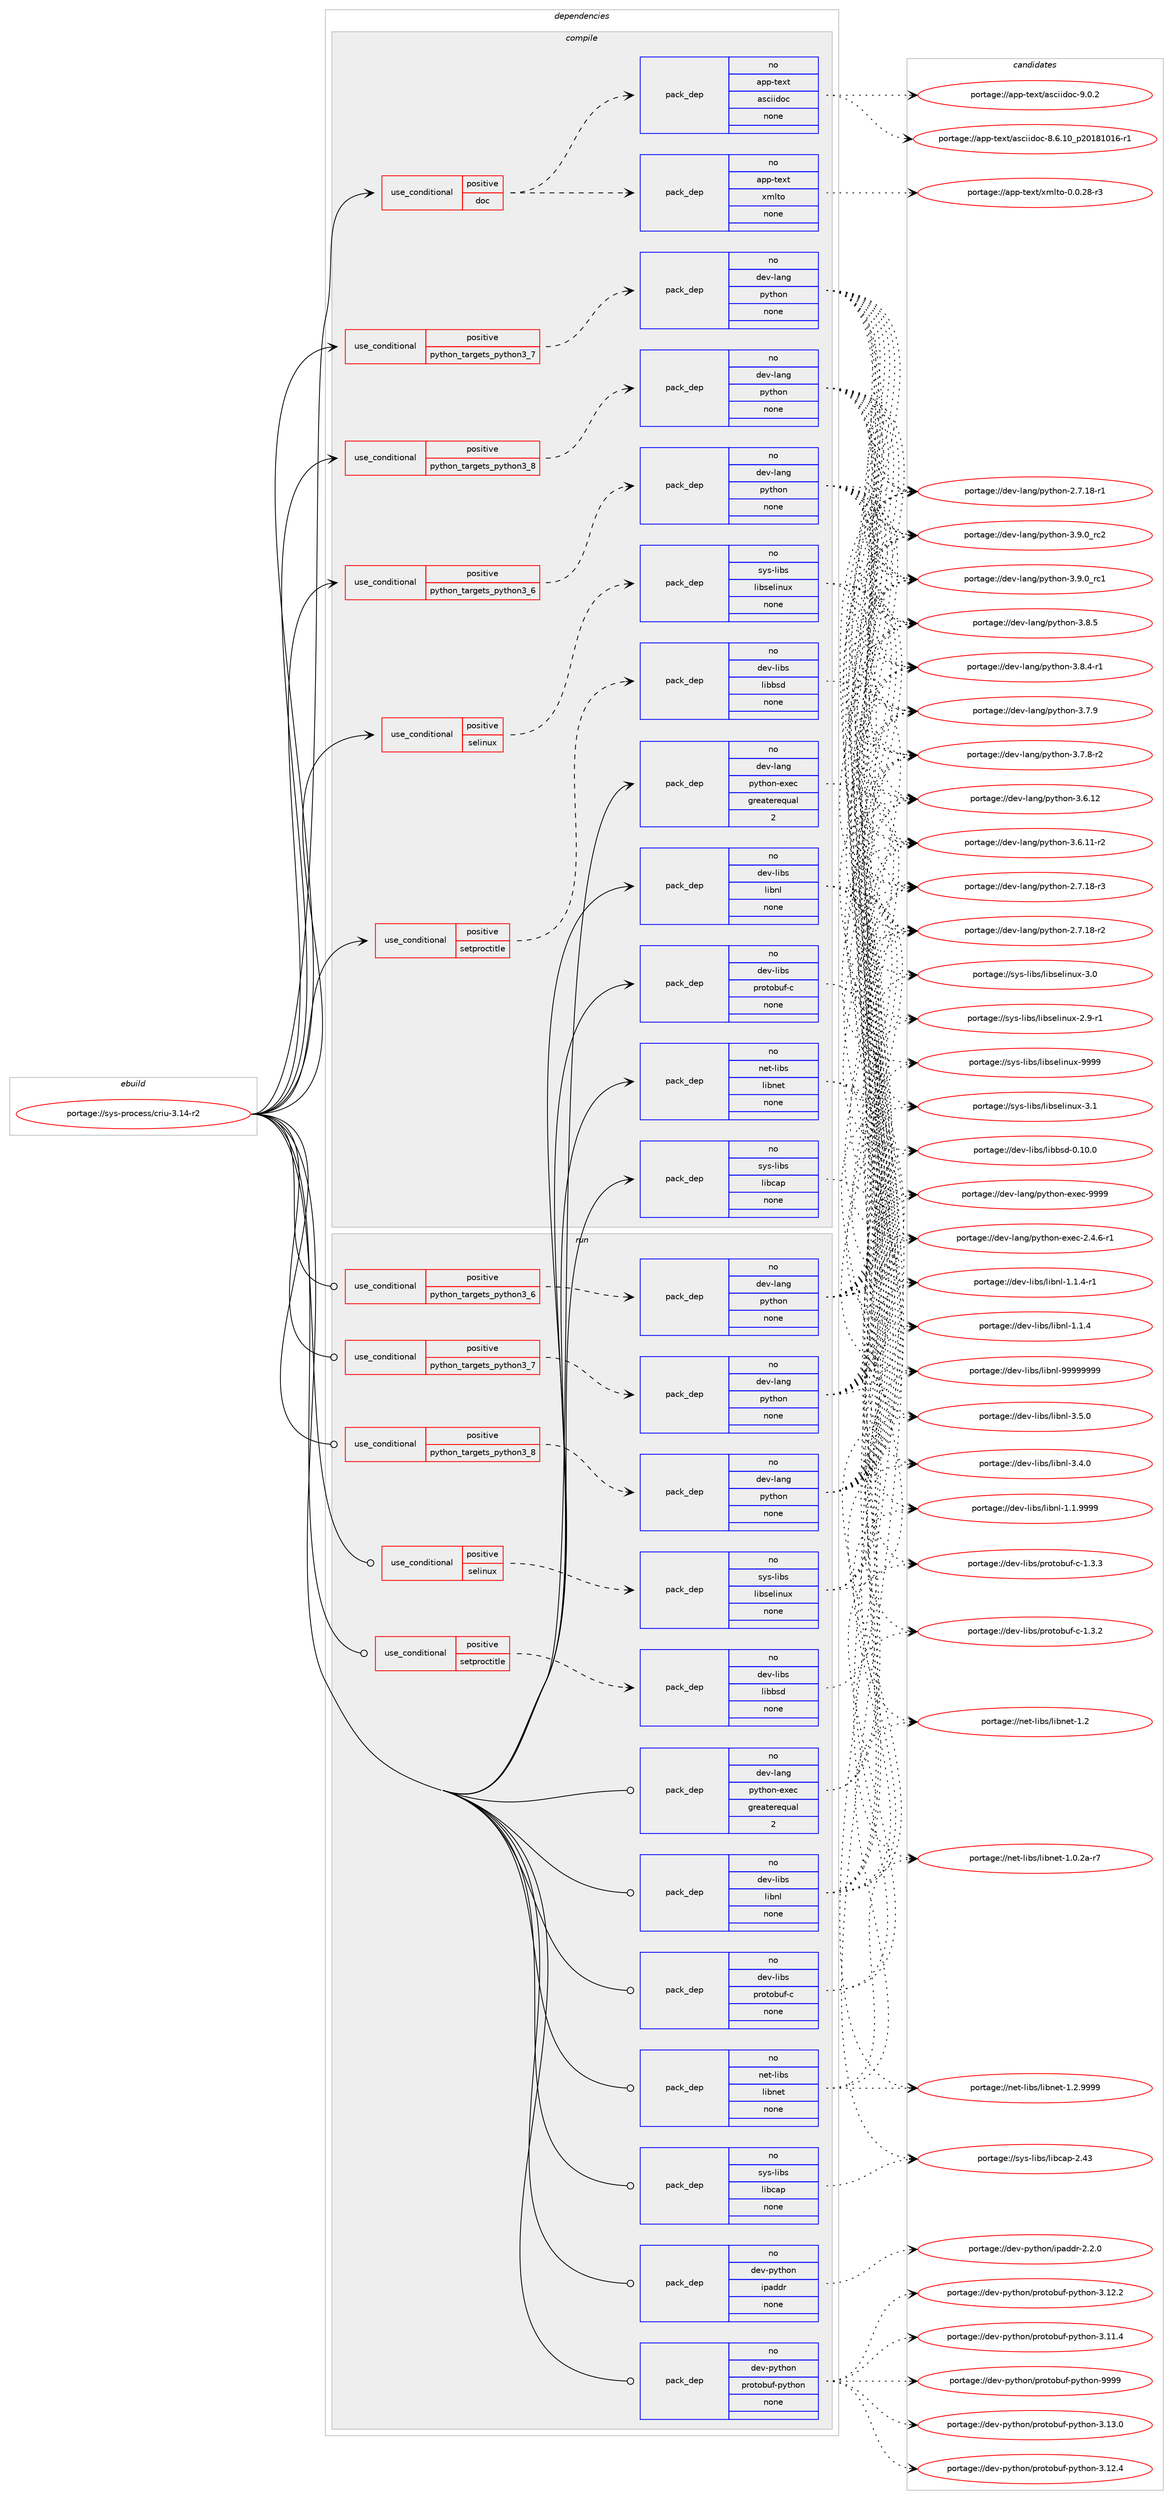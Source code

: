 digraph prolog {

# *************
# Graph options
# *************

newrank=true;
concentrate=true;
compound=true;
graph [rankdir=LR,fontname=Helvetica,fontsize=10,ranksep=1.5];#, ranksep=2.5, nodesep=0.2];
edge  [arrowhead=vee];
node  [fontname=Helvetica,fontsize=10];

# **********
# The ebuild
# **********

subgraph cluster_leftcol {
color=gray;
rank=same;
label=<<i>ebuild</i>>;
id [label="portage://sys-process/criu-3.14-r2", color=red, width=4, href="../sys-process/criu-3.14-r2.svg"];
}

# ****************
# The dependencies
# ****************

subgraph cluster_midcol {
color=gray;
label=<<i>dependencies</i>>;
subgraph cluster_compile {
fillcolor="#eeeeee";
style=filled;
label=<<i>compile</i>>;
subgraph cond193 {
dependency1870 [label=<<TABLE BORDER="0" CELLBORDER="1" CELLSPACING="0" CELLPADDING="4"><TR><TD ROWSPAN="3" CELLPADDING="10">use_conditional</TD></TR><TR><TD>positive</TD></TR><TR><TD>doc</TD></TR></TABLE>>, shape=none, color=red];
subgraph pack1635 {
dependency1871 [label=<<TABLE BORDER="0" CELLBORDER="1" CELLSPACING="0" CELLPADDING="4" WIDTH="220"><TR><TD ROWSPAN="6" CELLPADDING="30">pack_dep</TD></TR><TR><TD WIDTH="110">no</TD></TR><TR><TD>app-text</TD></TR><TR><TD>asciidoc</TD></TR><TR><TD>none</TD></TR><TR><TD></TD></TR></TABLE>>, shape=none, color=blue];
}
dependency1870:e -> dependency1871:w [weight=20,style="dashed",arrowhead="vee"];
subgraph pack1636 {
dependency1872 [label=<<TABLE BORDER="0" CELLBORDER="1" CELLSPACING="0" CELLPADDING="4" WIDTH="220"><TR><TD ROWSPAN="6" CELLPADDING="30">pack_dep</TD></TR><TR><TD WIDTH="110">no</TD></TR><TR><TD>app-text</TD></TR><TR><TD>xmlto</TD></TR><TR><TD>none</TD></TR><TR><TD></TD></TR></TABLE>>, shape=none, color=blue];
}
dependency1870:e -> dependency1872:w [weight=20,style="dashed",arrowhead="vee"];
}
id:e -> dependency1870:w [weight=20,style="solid",arrowhead="vee"];
subgraph cond194 {
dependency1873 [label=<<TABLE BORDER="0" CELLBORDER="1" CELLSPACING="0" CELLPADDING="4"><TR><TD ROWSPAN="3" CELLPADDING="10">use_conditional</TD></TR><TR><TD>positive</TD></TR><TR><TD>python_targets_python3_6</TD></TR></TABLE>>, shape=none, color=red];
subgraph pack1637 {
dependency1874 [label=<<TABLE BORDER="0" CELLBORDER="1" CELLSPACING="0" CELLPADDING="4" WIDTH="220"><TR><TD ROWSPAN="6" CELLPADDING="30">pack_dep</TD></TR><TR><TD WIDTH="110">no</TD></TR><TR><TD>dev-lang</TD></TR><TR><TD>python</TD></TR><TR><TD>none</TD></TR><TR><TD></TD></TR></TABLE>>, shape=none, color=blue];
}
dependency1873:e -> dependency1874:w [weight=20,style="dashed",arrowhead="vee"];
}
id:e -> dependency1873:w [weight=20,style="solid",arrowhead="vee"];
subgraph cond195 {
dependency1875 [label=<<TABLE BORDER="0" CELLBORDER="1" CELLSPACING="0" CELLPADDING="4"><TR><TD ROWSPAN="3" CELLPADDING="10">use_conditional</TD></TR><TR><TD>positive</TD></TR><TR><TD>python_targets_python3_7</TD></TR></TABLE>>, shape=none, color=red];
subgraph pack1638 {
dependency1876 [label=<<TABLE BORDER="0" CELLBORDER="1" CELLSPACING="0" CELLPADDING="4" WIDTH="220"><TR><TD ROWSPAN="6" CELLPADDING="30">pack_dep</TD></TR><TR><TD WIDTH="110">no</TD></TR><TR><TD>dev-lang</TD></TR><TR><TD>python</TD></TR><TR><TD>none</TD></TR><TR><TD></TD></TR></TABLE>>, shape=none, color=blue];
}
dependency1875:e -> dependency1876:w [weight=20,style="dashed",arrowhead="vee"];
}
id:e -> dependency1875:w [weight=20,style="solid",arrowhead="vee"];
subgraph cond196 {
dependency1877 [label=<<TABLE BORDER="0" CELLBORDER="1" CELLSPACING="0" CELLPADDING="4"><TR><TD ROWSPAN="3" CELLPADDING="10">use_conditional</TD></TR><TR><TD>positive</TD></TR><TR><TD>python_targets_python3_8</TD></TR></TABLE>>, shape=none, color=red];
subgraph pack1639 {
dependency1878 [label=<<TABLE BORDER="0" CELLBORDER="1" CELLSPACING="0" CELLPADDING="4" WIDTH="220"><TR><TD ROWSPAN="6" CELLPADDING="30">pack_dep</TD></TR><TR><TD WIDTH="110">no</TD></TR><TR><TD>dev-lang</TD></TR><TR><TD>python</TD></TR><TR><TD>none</TD></TR><TR><TD></TD></TR></TABLE>>, shape=none, color=blue];
}
dependency1877:e -> dependency1878:w [weight=20,style="dashed",arrowhead="vee"];
}
id:e -> dependency1877:w [weight=20,style="solid",arrowhead="vee"];
subgraph cond197 {
dependency1879 [label=<<TABLE BORDER="0" CELLBORDER="1" CELLSPACING="0" CELLPADDING="4"><TR><TD ROWSPAN="3" CELLPADDING="10">use_conditional</TD></TR><TR><TD>positive</TD></TR><TR><TD>selinux</TD></TR></TABLE>>, shape=none, color=red];
subgraph pack1640 {
dependency1880 [label=<<TABLE BORDER="0" CELLBORDER="1" CELLSPACING="0" CELLPADDING="4" WIDTH="220"><TR><TD ROWSPAN="6" CELLPADDING="30">pack_dep</TD></TR><TR><TD WIDTH="110">no</TD></TR><TR><TD>sys-libs</TD></TR><TR><TD>libselinux</TD></TR><TR><TD>none</TD></TR><TR><TD></TD></TR></TABLE>>, shape=none, color=blue];
}
dependency1879:e -> dependency1880:w [weight=20,style="dashed",arrowhead="vee"];
}
id:e -> dependency1879:w [weight=20,style="solid",arrowhead="vee"];
subgraph cond198 {
dependency1881 [label=<<TABLE BORDER="0" CELLBORDER="1" CELLSPACING="0" CELLPADDING="4"><TR><TD ROWSPAN="3" CELLPADDING="10">use_conditional</TD></TR><TR><TD>positive</TD></TR><TR><TD>setproctitle</TD></TR></TABLE>>, shape=none, color=red];
subgraph pack1641 {
dependency1882 [label=<<TABLE BORDER="0" CELLBORDER="1" CELLSPACING="0" CELLPADDING="4" WIDTH="220"><TR><TD ROWSPAN="6" CELLPADDING="30">pack_dep</TD></TR><TR><TD WIDTH="110">no</TD></TR><TR><TD>dev-libs</TD></TR><TR><TD>libbsd</TD></TR><TR><TD>none</TD></TR><TR><TD></TD></TR></TABLE>>, shape=none, color=blue];
}
dependency1881:e -> dependency1882:w [weight=20,style="dashed",arrowhead="vee"];
}
id:e -> dependency1881:w [weight=20,style="solid",arrowhead="vee"];
subgraph pack1642 {
dependency1883 [label=<<TABLE BORDER="0" CELLBORDER="1" CELLSPACING="0" CELLPADDING="4" WIDTH="220"><TR><TD ROWSPAN="6" CELLPADDING="30">pack_dep</TD></TR><TR><TD WIDTH="110">no</TD></TR><TR><TD>dev-lang</TD></TR><TR><TD>python-exec</TD></TR><TR><TD>greaterequal</TD></TR><TR><TD>2</TD></TR></TABLE>>, shape=none, color=blue];
}
id:e -> dependency1883:w [weight=20,style="solid",arrowhead="vee"];
subgraph pack1643 {
dependency1884 [label=<<TABLE BORDER="0" CELLBORDER="1" CELLSPACING="0" CELLPADDING="4" WIDTH="220"><TR><TD ROWSPAN="6" CELLPADDING="30">pack_dep</TD></TR><TR><TD WIDTH="110">no</TD></TR><TR><TD>dev-libs</TD></TR><TR><TD>libnl</TD></TR><TR><TD>none</TD></TR><TR><TD></TD></TR></TABLE>>, shape=none, color=blue];
}
id:e -> dependency1884:w [weight=20,style="solid",arrowhead="vee"];
subgraph pack1644 {
dependency1885 [label=<<TABLE BORDER="0" CELLBORDER="1" CELLSPACING="0" CELLPADDING="4" WIDTH="220"><TR><TD ROWSPAN="6" CELLPADDING="30">pack_dep</TD></TR><TR><TD WIDTH="110">no</TD></TR><TR><TD>dev-libs</TD></TR><TR><TD>protobuf-c</TD></TR><TR><TD>none</TD></TR><TR><TD></TD></TR></TABLE>>, shape=none, color=blue];
}
id:e -> dependency1885:w [weight=20,style="solid",arrowhead="vee"];
subgraph pack1645 {
dependency1886 [label=<<TABLE BORDER="0" CELLBORDER="1" CELLSPACING="0" CELLPADDING="4" WIDTH="220"><TR><TD ROWSPAN="6" CELLPADDING="30">pack_dep</TD></TR><TR><TD WIDTH="110">no</TD></TR><TR><TD>net-libs</TD></TR><TR><TD>libnet</TD></TR><TR><TD>none</TD></TR><TR><TD></TD></TR></TABLE>>, shape=none, color=blue];
}
id:e -> dependency1886:w [weight=20,style="solid",arrowhead="vee"];
subgraph pack1646 {
dependency1887 [label=<<TABLE BORDER="0" CELLBORDER="1" CELLSPACING="0" CELLPADDING="4" WIDTH="220"><TR><TD ROWSPAN="6" CELLPADDING="30">pack_dep</TD></TR><TR><TD WIDTH="110">no</TD></TR><TR><TD>sys-libs</TD></TR><TR><TD>libcap</TD></TR><TR><TD>none</TD></TR><TR><TD></TD></TR></TABLE>>, shape=none, color=blue];
}
id:e -> dependency1887:w [weight=20,style="solid",arrowhead="vee"];
}
subgraph cluster_compileandrun {
fillcolor="#eeeeee";
style=filled;
label=<<i>compile and run</i>>;
}
subgraph cluster_run {
fillcolor="#eeeeee";
style=filled;
label=<<i>run</i>>;
subgraph cond199 {
dependency1888 [label=<<TABLE BORDER="0" CELLBORDER="1" CELLSPACING="0" CELLPADDING="4"><TR><TD ROWSPAN="3" CELLPADDING="10">use_conditional</TD></TR><TR><TD>positive</TD></TR><TR><TD>python_targets_python3_6</TD></TR></TABLE>>, shape=none, color=red];
subgraph pack1647 {
dependency1889 [label=<<TABLE BORDER="0" CELLBORDER="1" CELLSPACING="0" CELLPADDING="4" WIDTH="220"><TR><TD ROWSPAN="6" CELLPADDING="30">pack_dep</TD></TR><TR><TD WIDTH="110">no</TD></TR><TR><TD>dev-lang</TD></TR><TR><TD>python</TD></TR><TR><TD>none</TD></TR><TR><TD></TD></TR></TABLE>>, shape=none, color=blue];
}
dependency1888:e -> dependency1889:w [weight=20,style="dashed",arrowhead="vee"];
}
id:e -> dependency1888:w [weight=20,style="solid",arrowhead="odot"];
subgraph cond200 {
dependency1890 [label=<<TABLE BORDER="0" CELLBORDER="1" CELLSPACING="0" CELLPADDING="4"><TR><TD ROWSPAN="3" CELLPADDING="10">use_conditional</TD></TR><TR><TD>positive</TD></TR><TR><TD>python_targets_python3_7</TD></TR></TABLE>>, shape=none, color=red];
subgraph pack1648 {
dependency1891 [label=<<TABLE BORDER="0" CELLBORDER="1" CELLSPACING="0" CELLPADDING="4" WIDTH="220"><TR><TD ROWSPAN="6" CELLPADDING="30">pack_dep</TD></TR><TR><TD WIDTH="110">no</TD></TR><TR><TD>dev-lang</TD></TR><TR><TD>python</TD></TR><TR><TD>none</TD></TR><TR><TD></TD></TR></TABLE>>, shape=none, color=blue];
}
dependency1890:e -> dependency1891:w [weight=20,style="dashed",arrowhead="vee"];
}
id:e -> dependency1890:w [weight=20,style="solid",arrowhead="odot"];
subgraph cond201 {
dependency1892 [label=<<TABLE BORDER="0" CELLBORDER="1" CELLSPACING="0" CELLPADDING="4"><TR><TD ROWSPAN="3" CELLPADDING="10">use_conditional</TD></TR><TR><TD>positive</TD></TR><TR><TD>python_targets_python3_8</TD></TR></TABLE>>, shape=none, color=red];
subgraph pack1649 {
dependency1893 [label=<<TABLE BORDER="0" CELLBORDER="1" CELLSPACING="0" CELLPADDING="4" WIDTH="220"><TR><TD ROWSPAN="6" CELLPADDING="30">pack_dep</TD></TR><TR><TD WIDTH="110">no</TD></TR><TR><TD>dev-lang</TD></TR><TR><TD>python</TD></TR><TR><TD>none</TD></TR><TR><TD></TD></TR></TABLE>>, shape=none, color=blue];
}
dependency1892:e -> dependency1893:w [weight=20,style="dashed",arrowhead="vee"];
}
id:e -> dependency1892:w [weight=20,style="solid",arrowhead="odot"];
subgraph cond202 {
dependency1894 [label=<<TABLE BORDER="0" CELLBORDER="1" CELLSPACING="0" CELLPADDING="4"><TR><TD ROWSPAN="3" CELLPADDING="10">use_conditional</TD></TR><TR><TD>positive</TD></TR><TR><TD>selinux</TD></TR></TABLE>>, shape=none, color=red];
subgraph pack1650 {
dependency1895 [label=<<TABLE BORDER="0" CELLBORDER="1" CELLSPACING="0" CELLPADDING="4" WIDTH="220"><TR><TD ROWSPAN="6" CELLPADDING="30">pack_dep</TD></TR><TR><TD WIDTH="110">no</TD></TR><TR><TD>sys-libs</TD></TR><TR><TD>libselinux</TD></TR><TR><TD>none</TD></TR><TR><TD></TD></TR></TABLE>>, shape=none, color=blue];
}
dependency1894:e -> dependency1895:w [weight=20,style="dashed",arrowhead="vee"];
}
id:e -> dependency1894:w [weight=20,style="solid",arrowhead="odot"];
subgraph cond203 {
dependency1896 [label=<<TABLE BORDER="0" CELLBORDER="1" CELLSPACING="0" CELLPADDING="4"><TR><TD ROWSPAN="3" CELLPADDING="10">use_conditional</TD></TR><TR><TD>positive</TD></TR><TR><TD>setproctitle</TD></TR></TABLE>>, shape=none, color=red];
subgraph pack1651 {
dependency1897 [label=<<TABLE BORDER="0" CELLBORDER="1" CELLSPACING="0" CELLPADDING="4" WIDTH="220"><TR><TD ROWSPAN="6" CELLPADDING="30">pack_dep</TD></TR><TR><TD WIDTH="110">no</TD></TR><TR><TD>dev-libs</TD></TR><TR><TD>libbsd</TD></TR><TR><TD>none</TD></TR><TR><TD></TD></TR></TABLE>>, shape=none, color=blue];
}
dependency1896:e -> dependency1897:w [weight=20,style="dashed",arrowhead="vee"];
}
id:e -> dependency1896:w [weight=20,style="solid",arrowhead="odot"];
subgraph pack1652 {
dependency1898 [label=<<TABLE BORDER="0" CELLBORDER="1" CELLSPACING="0" CELLPADDING="4" WIDTH="220"><TR><TD ROWSPAN="6" CELLPADDING="30">pack_dep</TD></TR><TR><TD WIDTH="110">no</TD></TR><TR><TD>dev-lang</TD></TR><TR><TD>python-exec</TD></TR><TR><TD>greaterequal</TD></TR><TR><TD>2</TD></TR></TABLE>>, shape=none, color=blue];
}
id:e -> dependency1898:w [weight=20,style="solid",arrowhead="odot"];
subgraph pack1653 {
dependency1899 [label=<<TABLE BORDER="0" CELLBORDER="1" CELLSPACING="0" CELLPADDING="4" WIDTH="220"><TR><TD ROWSPAN="6" CELLPADDING="30">pack_dep</TD></TR><TR><TD WIDTH="110">no</TD></TR><TR><TD>dev-libs</TD></TR><TR><TD>libnl</TD></TR><TR><TD>none</TD></TR><TR><TD></TD></TR></TABLE>>, shape=none, color=blue];
}
id:e -> dependency1899:w [weight=20,style="solid",arrowhead="odot"];
subgraph pack1654 {
dependency1900 [label=<<TABLE BORDER="0" CELLBORDER="1" CELLSPACING="0" CELLPADDING="4" WIDTH="220"><TR><TD ROWSPAN="6" CELLPADDING="30">pack_dep</TD></TR><TR><TD WIDTH="110">no</TD></TR><TR><TD>dev-libs</TD></TR><TR><TD>protobuf-c</TD></TR><TR><TD>none</TD></TR><TR><TD></TD></TR></TABLE>>, shape=none, color=blue];
}
id:e -> dependency1900:w [weight=20,style="solid",arrowhead="odot"];
subgraph pack1655 {
dependency1901 [label=<<TABLE BORDER="0" CELLBORDER="1" CELLSPACING="0" CELLPADDING="4" WIDTH="220"><TR><TD ROWSPAN="6" CELLPADDING="30">pack_dep</TD></TR><TR><TD WIDTH="110">no</TD></TR><TR><TD>dev-python</TD></TR><TR><TD>ipaddr</TD></TR><TR><TD>none</TD></TR><TR><TD></TD></TR></TABLE>>, shape=none, color=blue];
}
id:e -> dependency1901:w [weight=20,style="solid",arrowhead="odot"];
subgraph pack1656 {
dependency1902 [label=<<TABLE BORDER="0" CELLBORDER="1" CELLSPACING="0" CELLPADDING="4" WIDTH="220"><TR><TD ROWSPAN="6" CELLPADDING="30">pack_dep</TD></TR><TR><TD WIDTH="110">no</TD></TR><TR><TD>dev-python</TD></TR><TR><TD>protobuf-python</TD></TR><TR><TD>none</TD></TR><TR><TD></TD></TR></TABLE>>, shape=none, color=blue];
}
id:e -> dependency1902:w [weight=20,style="solid",arrowhead="odot"];
subgraph pack1657 {
dependency1903 [label=<<TABLE BORDER="0" CELLBORDER="1" CELLSPACING="0" CELLPADDING="4" WIDTH="220"><TR><TD ROWSPAN="6" CELLPADDING="30">pack_dep</TD></TR><TR><TD WIDTH="110">no</TD></TR><TR><TD>net-libs</TD></TR><TR><TD>libnet</TD></TR><TR><TD>none</TD></TR><TR><TD></TD></TR></TABLE>>, shape=none, color=blue];
}
id:e -> dependency1903:w [weight=20,style="solid",arrowhead="odot"];
subgraph pack1658 {
dependency1904 [label=<<TABLE BORDER="0" CELLBORDER="1" CELLSPACING="0" CELLPADDING="4" WIDTH="220"><TR><TD ROWSPAN="6" CELLPADDING="30">pack_dep</TD></TR><TR><TD WIDTH="110">no</TD></TR><TR><TD>sys-libs</TD></TR><TR><TD>libcap</TD></TR><TR><TD>none</TD></TR><TR><TD></TD></TR></TABLE>>, shape=none, color=blue];
}
id:e -> dependency1904:w [weight=20,style="solid",arrowhead="odot"];
}
}

# **************
# The candidates
# **************

subgraph cluster_choices {
rank=same;
color=gray;
label=<<i>candidates</i>>;

subgraph choice1635 {
color=black;
nodesep=1;
choice971121124511610112011647971159910510510011199455746484650 [label="portage://app-text/asciidoc-9.0.2", color=red, width=4,href="../app-text/asciidoc-9.0.2.svg"];
choice971121124511610112011647971159910510510011199455646544649489511250484956494849544511449 [label="portage://app-text/asciidoc-8.6.10_p20181016-r1", color=red, width=4,href="../app-text/asciidoc-8.6.10_p20181016-r1.svg"];
dependency1871:e -> choice971121124511610112011647971159910510510011199455746484650:w [style=dotted,weight="100"];
dependency1871:e -> choice971121124511610112011647971159910510510011199455646544649489511250484956494849544511449:w [style=dotted,weight="100"];
}
subgraph choice1636 {
color=black;
nodesep=1;
choice971121124511610112011647120109108116111454846484650564511451 [label="portage://app-text/xmlto-0.0.28-r3", color=red, width=4,href="../app-text/xmlto-0.0.28-r3.svg"];
dependency1872:e -> choice971121124511610112011647120109108116111454846484650564511451:w [style=dotted,weight="100"];
}
subgraph choice1637 {
color=black;
nodesep=1;
choice100101118451089711010347112121116104111110455146574648951149950 [label="portage://dev-lang/python-3.9.0_rc2", color=red, width=4,href="../dev-lang/python-3.9.0_rc2.svg"];
choice100101118451089711010347112121116104111110455146574648951149949 [label="portage://dev-lang/python-3.9.0_rc1", color=red, width=4,href="../dev-lang/python-3.9.0_rc1.svg"];
choice100101118451089711010347112121116104111110455146564653 [label="portage://dev-lang/python-3.8.5", color=red, width=4,href="../dev-lang/python-3.8.5.svg"];
choice1001011184510897110103471121211161041111104551465646524511449 [label="portage://dev-lang/python-3.8.4-r1", color=red, width=4,href="../dev-lang/python-3.8.4-r1.svg"];
choice100101118451089711010347112121116104111110455146554657 [label="portage://dev-lang/python-3.7.9", color=red, width=4,href="../dev-lang/python-3.7.9.svg"];
choice1001011184510897110103471121211161041111104551465546564511450 [label="portage://dev-lang/python-3.7.8-r2", color=red, width=4,href="../dev-lang/python-3.7.8-r2.svg"];
choice10010111845108971101034711212111610411111045514654464950 [label="portage://dev-lang/python-3.6.12", color=red, width=4,href="../dev-lang/python-3.6.12.svg"];
choice100101118451089711010347112121116104111110455146544649494511450 [label="portage://dev-lang/python-3.6.11-r2", color=red, width=4,href="../dev-lang/python-3.6.11-r2.svg"];
choice100101118451089711010347112121116104111110455046554649564511451 [label="portage://dev-lang/python-2.7.18-r3", color=red, width=4,href="../dev-lang/python-2.7.18-r3.svg"];
choice100101118451089711010347112121116104111110455046554649564511450 [label="portage://dev-lang/python-2.7.18-r2", color=red, width=4,href="../dev-lang/python-2.7.18-r2.svg"];
choice100101118451089711010347112121116104111110455046554649564511449 [label="portage://dev-lang/python-2.7.18-r1", color=red, width=4,href="../dev-lang/python-2.7.18-r1.svg"];
dependency1874:e -> choice100101118451089711010347112121116104111110455146574648951149950:w [style=dotted,weight="100"];
dependency1874:e -> choice100101118451089711010347112121116104111110455146574648951149949:w [style=dotted,weight="100"];
dependency1874:e -> choice100101118451089711010347112121116104111110455146564653:w [style=dotted,weight="100"];
dependency1874:e -> choice1001011184510897110103471121211161041111104551465646524511449:w [style=dotted,weight="100"];
dependency1874:e -> choice100101118451089711010347112121116104111110455146554657:w [style=dotted,weight="100"];
dependency1874:e -> choice1001011184510897110103471121211161041111104551465546564511450:w [style=dotted,weight="100"];
dependency1874:e -> choice10010111845108971101034711212111610411111045514654464950:w [style=dotted,weight="100"];
dependency1874:e -> choice100101118451089711010347112121116104111110455146544649494511450:w [style=dotted,weight="100"];
dependency1874:e -> choice100101118451089711010347112121116104111110455046554649564511451:w [style=dotted,weight="100"];
dependency1874:e -> choice100101118451089711010347112121116104111110455046554649564511450:w [style=dotted,weight="100"];
dependency1874:e -> choice100101118451089711010347112121116104111110455046554649564511449:w [style=dotted,weight="100"];
}
subgraph choice1638 {
color=black;
nodesep=1;
choice100101118451089711010347112121116104111110455146574648951149950 [label="portage://dev-lang/python-3.9.0_rc2", color=red, width=4,href="../dev-lang/python-3.9.0_rc2.svg"];
choice100101118451089711010347112121116104111110455146574648951149949 [label="portage://dev-lang/python-3.9.0_rc1", color=red, width=4,href="../dev-lang/python-3.9.0_rc1.svg"];
choice100101118451089711010347112121116104111110455146564653 [label="portage://dev-lang/python-3.8.5", color=red, width=4,href="../dev-lang/python-3.8.5.svg"];
choice1001011184510897110103471121211161041111104551465646524511449 [label="portage://dev-lang/python-3.8.4-r1", color=red, width=4,href="../dev-lang/python-3.8.4-r1.svg"];
choice100101118451089711010347112121116104111110455146554657 [label="portage://dev-lang/python-3.7.9", color=red, width=4,href="../dev-lang/python-3.7.9.svg"];
choice1001011184510897110103471121211161041111104551465546564511450 [label="portage://dev-lang/python-3.7.8-r2", color=red, width=4,href="../dev-lang/python-3.7.8-r2.svg"];
choice10010111845108971101034711212111610411111045514654464950 [label="portage://dev-lang/python-3.6.12", color=red, width=4,href="../dev-lang/python-3.6.12.svg"];
choice100101118451089711010347112121116104111110455146544649494511450 [label="portage://dev-lang/python-3.6.11-r2", color=red, width=4,href="../dev-lang/python-3.6.11-r2.svg"];
choice100101118451089711010347112121116104111110455046554649564511451 [label="portage://dev-lang/python-2.7.18-r3", color=red, width=4,href="../dev-lang/python-2.7.18-r3.svg"];
choice100101118451089711010347112121116104111110455046554649564511450 [label="portage://dev-lang/python-2.7.18-r2", color=red, width=4,href="../dev-lang/python-2.7.18-r2.svg"];
choice100101118451089711010347112121116104111110455046554649564511449 [label="portage://dev-lang/python-2.7.18-r1", color=red, width=4,href="../dev-lang/python-2.7.18-r1.svg"];
dependency1876:e -> choice100101118451089711010347112121116104111110455146574648951149950:w [style=dotted,weight="100"];
dependency1876:e -> choice100101118451089711010347112121116104111110455146574648951149949:w [style=dotted,weight="100"];
dependency1876:e -> choice100101118451089711010347112121116104111110455146564653:w [style=dotted,weight="100"];
dependency1876:e -> choice1001011184510897110103471121211161041111104551465646524511449:w [style=dotted,weight="100"];
dependency1876:e -> choice100101118451089711010347112121116104111110455146554657:w [style=dotted,weight="100"];
dependency1876:e -> choice1001011184510897110103471121211161041111104551465546564511450:w [style=dotted,weight="100"];
dependency1876:e -> choice10010111845108971101034711212111610411111045514654464950:w [style=dotted,weight="100"];
dependency1876:e -> choice100101118451089711010347112121116104111110455146544649494511450:w [style=dotted,weight="100"];
dependency1876:e -> choice100101118451089711010347112121116104111110455046554649564511451:w [style=dotted,weight="100"];
dependency1876:e -> choice100101118451089711010347112121116104111110455046554649564511450:w [style=dotted,weight="100"];
dependency1876:e -> choice100101118451089711010347112121116104111110455046554649564511449:w [style=dotted,weight="100"];
}
subgraph choice1639 {
color=black;
nodesep=1;
choice100101118451089711010347112121116104111110455146574648951149950 [label="portage://dev-lang/python-3.9.0_rc2", color=red, width=4,href="../dev-lang/python-3.9.0_rc2.svg"];
choice100101118451089711010347112121116104111110455146574648951149949 [label="portage://dev-lang/python-3.9.0_rc1", color=red, width=4,href="../dev-lang/python-3.9.0_rc1.svg"];
choice100101118451089711010347112121116104111110455146564653 [label="portage://dev-lang/python-3.8.5", color=red, width=4,href="../dev-lang/python-3.8.5.svg"];
choice1001011184510897110103471121211161041111104551465646524511449 [label="portage://dev-lang/python-3.8.4-r1", color=red, width=4,href="../dev-lang/python-3.8.4-r1.svg"];
choice100101118451089711010347112121116104111110455146554657 [label="portage://dev-lang/python-3.7.9", color=red, width=4,href="../dev-lang/python-3.7.9.svg"];
choice1001011184510897110103471121211161041111104551465546564511450 [label="portage://dev-lang/python-3.7.8-r2", color=red, width=4,href="../dev-lang/python-3.7.8-r2.svg"];
choice10010111845108971101034711212111610411111045514654464950 [label="portage://dev-lang/python-3.6.12", color=red, width=4,href="../dev-lang/python-3.6.12.svg"];
choice100101118451089711010347112121116104111110455146544649494511450 [label="portage://dev-lang/python-3.6.11-r2", color=red, width=4,href="../dev-lang/python-3.6.11-r2.svg"];
choice100101118451089711010347112121116104111110455046554649564511451 [label="portage://dev-lang/python-2.7.18-r3", color=red, width=4,href="../dev-lang/python-2.7.18-r3.svg"];
choice100101118451089711010347112121116104111110455046554649564511450 [label="portage://dev-lang/python-2.7.18-r2", color=red, width=4,href="../dev-lang/python-2.7.18-r2.svg"];
choice100101118451089711010347112121116104111110455046554649564511449 [label="portage://dev-lang/python-2.7.18-r1", color=red, width=4,href="../dev-lang/python-2.7.18-r1.svg"];
dependency1878:e -> choice100101118451089711010347112121116104111110455146574648951149950:w [style=dotted,weight="100"];
dependency1878:e -> choice100101118451089711010347112121116104111110455146574648951149949:w [style=dotted,weight="100"];
dependency1878:e -> choice100101118451089711010347112121116104111110455146564653:w [style=dotted,weight="100"];
dependency1878:e -> choice1001011184510897110103471121211161041111104551465646524511449:w [style=dotted,weight="100"];
dependency1878:e -> choice100101118451089711010347112121116104111110455146554657:w [style=dotted,weight="100"];
dependency1878:e -> choice1001011184510897110103471121211161041111104551465546564511450:w [style=dotted,weight="100"];
dependency1878:e -> choice10010111845108971101034711212111610411111045514654464950:w [style=dotted,weight="100"];
dependency1878:e -> choice100101118451089711010347112121116104111110455146544649494511450:w [style=dotted,weight="100"];
dependency1878:e -> choice100101118451089711010347112121116104111110455046554649564511451:w [style=dotted,weight="100"];
dependency1878:e -> choice100101118451089711010347112121116104111110455046554649564511450:w [style=dotted,weight="100"];
dependency1878:e -> choice100101118451089711010347112121116104111110455046554649564511449:w [style=dotted,weight="100"];
}
subgraph choice1640 {
color=black;
nodesep=1;
choice115121115451081059811547108105981151011081051101171204557575757 [label="portage://sys-libs/libselinux-9999", color=red, width=4,href="../sys-libs/libselinux-9999.svg"];
choice1151211154510810598115471081059811510110810511011712045514649 [label="portage://sys-libs/libselinux-3.1", color=red, width=4,href="../sys-libs/libselinux-3.1.svg"];
choice1151211154510810598115471081059811510110810511011712045514648 [label="portage://sys-libs/libselinux-3.0", color=red, width=4,href="../sys-libs/libselinux-3.0.svg"];
choice11512111545108105981154710810598115101108105110117120455046574511449 [label="portage://sys-libs/libselinux-2.9-r1", color=red, width=4,href="../sys-libs/libselinux-2.9-r1.svg"];
dependency1880:e -> choice115121115451081059811547108105981151011081051101171204557575757:w [style=dotted,weight="100"];
dependency1880:e -> choice1151211154510810598115471081059811510110810511011712045514649:w [style=dotted,weight="100"];
dependency1880:e -> choice1151211154510810598115471081059811510110810511011712045514648:w [style=dotted,weight="100"];
dependency1880:e -> choice11512111545108105981154710810598115101108105110117120455046574511449:w [style=dotted,weight="100"];
}
subgraph choice1641 {
color=black;
nodesep=1;
choice100101118451081059811547108105989811510045484649484648 [label="portage://dev-libs/libbsd-0.10.0", color=red, width=4,href="../dev-libs/libbsd-0.10.0.svg"];
dependency1882:e -> choice100101118451081059811547108105989811510045484649484648:w [style=dotted,weight="100"];
}
subgraph choice1642 {
color=black;
nodesep=1;
choice10010111845108971101034711212111610411111045101120101994557575757 [label="portage://dev-lang/python-exec-9999", color=red, width=4,href="../dev-lang/python-exec-9999.svg"];
choice10010111845108971101034711212111610411111045101120101994550465246544511449 [label="portage://dev-lang/python-exec-2.4.6-r1", color=red, width=4,href="../dev-lang/python-exec-2.4.6-r1.svg"];
dependency1883:e -> choice10010111845108971101034711212111610411111045101120101994557575757:w [style=dotted,weight="100"];
dependency1883:e -> choice10010111845108971101034711212111610411111045101120101994550465246544511449:w [style=dotted,weight="100"];
}
subgraph choice1643 {
color=black;
nodesep=1;
choice10010111845108105981154710810598110108455757575757575757 [label="portage://dev-libs/libnl-99999999", color=red, width=4,href="../dev-libs/libnl-99999999.svg"];
choice10010111845108105981154710810598110108455146534648 [label="portage://dev-libs/libnl-3.5.0", color=red, width=4,href="../dev-libs/libnl-3.5.0.svg"];
choice10010111845108105981154710810598110108455146524648 [label="portage://dev-libs/libnl-3.4.0", color=red, width=4,href="../dev-libs/libnl-3.4.0.svg"];
choice10010111845108105981154710810598110108454946494657575757 [label="portage://dev-libs/libnl-1.1.9999", color=red, width=4,href="../dev-libs/libnl-1.1.9999.svg"];
choice100101118451081059811547108105981101084549464946524511449 [label="portage://dev-libs/libnl-1.1.4-r1", color=red, width=4,href="../dev-libs/libnl-1.1.4-r1.svg"];
choice10010111845108105981154710810598110108454946494652 [label="portage://dev-libs/libnl-1.1.4", color=red, width=4,href="../dev-libs/libnl-1.1.4.svg"];
dependency1884:e -> choice10010111845108105981154710810598110108455757575757575757:w [style=dotted,weight="100"];
dependency1884:e -> choice10010111845108105981154710810598110108455146534648:w [style=dotted,weight="100"];
dependency1884:e -> choice10010111845108105981154710810598110108455146524648:w [style=dotted,weight="100"];
dependency1884:e -> choice10010111845108105981154710810598110108454946494657575757:w [style=dotted,weight="100"];
dependency1884:e -> choice100101118451081059811547108105981101084549464946524511449:w [style=dotted,weight="100"];
dependency1884:e -> choice10010111845108105981154710810598110108454946494652:w [style=dotted,weight="100"];
}
subgraph choice1644 {
color=black;
nodesep=1;
choice100101118451081059811547112114111116111981171024599454946514651 [label="portage://dev-libs/protobuf-c-1.3.3", color=red, width=4,href="../dev-libs/protobuf-c-1.3.3.svg"];
choice100101118451081059811547112114111116111981171024599454946514650 [label="portage://dev-libs/protobuf-c-1.3.2", color=red, width=4,href="../dev-libs/protobuf-c-1.3.2.svg"];
dependency1885:e -> choice100101118451081059811547112114111116111981171024599454946514651:w [style=dotted,weight="100"];
dependency1885:e -> choice100101118451081059811547112114111116111981171024599454946514650:w [style=dotted,weight="100"];
}
subgraph choice1645 {
color=black;
nodesep=1;
choice11010111645108105981154710810598110101116454946504657575757 [label="portage://net-libs/libnet-1.2.9999", color=red, width=4,href="../net-libs/libnet-1.2.9999.svg"];
choice1101011164510810598115471081059811010111645494650 [label="portage://net-libs/libnet-1.2", color=red, width=4,href="../net-libs/libnet-1.2.svg"];
choice11010111645108105981154710810598110101116454946484650974511455 [label="portage://net-libs/libnet-1.0.2a-r7", color=red, width=4,href="../net-libs/libnet-1.0.2a-r7.svg"];
dependency1886:e -> choice11010111645108105981154710810598110101116454946504657575757:w [style=dotted,weight="100"];
dependency1886:e -> choice1101011164510810598115471081059811010111645494650:w [style=dotted,weight="100"];
dependency1886:e -> choice11010111645108105981154710810598110101116454946484650974511455:w [style=dotted,weight="100"];
}
subgraph choice1646 {
color=black;
nodesep=1;
choice1151211154510810598115471081059899971124550465251 [label="portage://sys-libs/libcap-2.43", color=red, width=4,href="../sys-libs/libcap-2.43.svg"];
dependency1887:e -> choice1151211154510810598115471081059899971124550465251:w [style=dotted,weight="100"];
}
subgraph choice1647 {
color=black;
nodesep=1;
choice100101118451089711010347112121116104111110455146574648951149950 [label="portage://dev-lang/python-3.9.0_rc2", color=red, width=4,href="../dev-lang/python-3.9.0_rc2.svg"];
choice100101118451089711010347112121116104111110455146574648951149949 [label="portage://dev-lang/python-3.9.0_rc1", color=red, width=4,href="../dev-lang/python-3.9.0_rc1.svg"];
choice100101118451089711010347112121116104111110455146564653 [label="portage://dev-lang/python-3.8.5", color=red, width=4,href="../dev-lang/python-3.8.5.svg"];
choice1001011184510897110103471121211161041111104551465646524511449 [label="portage://dev-lang/python-3.8.4-r1", color=red, width=4,href="../dev-lang/python-3.8.4-r1.svg"];
choice100101118451089711010347112121116104111110455146554657 [label="portage://dev-lang/python-3.7.9", color=red, width=4,href="../dev-lang/python-3.7.9.svg"];
choice1001011184510897110103471121211161041111104551465546564511450 [label="portage://dev-lang/python-3.7.8-r2", color=red, width=4,href="../dev-lang/python-3.7.8-r2.svg"];
choice10010111845108971101034711212111610411111045514654464950 [label="portage://dev-lang/python-3.6.12", color=red, width=4,href="../dev-lang/python-3.6.12.svg"];
choice100101118451089711010347112121116104111110455146544649494511450 [label="portage://dev-lang/python-3.6.11-r2", color=red, width=4,href="../dev-lang/python-3.6.11-r2.svg"];
choice100101118451089711010347112121116104111110455046554649564511451 [label="portage://dev-lang/python-2.7.18-r3", color=red, width=4,href="../dev-lang/python-2.7.18-r3.svg"];
choice100101118451089711010347112121116104111110455046554649564511450 [label="portage://dev-lang/python-2.7.18-r2", color=red, width=4,href="../dev-lang/python-2.7.18-r2.svg"];
choice100101118451089711010347112121116104111110455046554649564511449 [label="portage://dev-lang/python-2.7.18-r1", color=red, width=4,href="../dev-lang/python-2.7.18-r1.svg"];
dependency1889:e -> choice100101118451089711010347112121116104111110455146574648951149950:w [style=dotted,weight="100"];
dependency1889:e -> choice100101118451089711010347112121116104111110455146574648951149949:w [style=dotted,weight="100"];
dependency1889:e -> choice100101118451089711010347112121116104111110455146564653:w [style=dotted,weight="100"];
dependency1889:e -> choice1001011184510897110103471121211161041111104551465646524511449:w [style=dotted,weight="100"];
dependency1889:e -> choice100101118451089711010347112121116104111110455146554657:w [style=dotted,weight="100"];
dependency1889:e -> choice1001011184510897110103471121211161041111104551465546564511450:w [style=dotted,weight="100"];
dependency1889:e -> choice10010111845108971101034711212111610411111045514654464950:w [style=dotted,weight="100"];
dependency1889:e -> choice100101118451089711010347112121116104111110455146544649494511450:w [style=dotted,weight="100"];
dependency1889:e -> choice100101118451089711010347112121116104111110455046554649564511451:w [style=dotted,weight="100"];
dependency1889:e -> choice100101118451089711010347112121116104111110455046554649564511450:w [style=dotted,weight="100"];
dependency1889:e -> choice100101118451089711010347112121116104111110455046554649564511449:w [style=dotted,weight="100"];
}
subgraph choice1648 {
color=black;
nodesep=1;
choice100101118451089711010347112121116104111110455146574648951149950 [label="portage://dev-lang/python-3.9.0_rc2", color=red, width=4,href="../dev-lang/python-3.9.0_rc2.svg"];
choice100101118451089711010347112121116104111110455146574648951149949 [label="portage://dev-lang/python-3.9.0_rc1", color=red, width=4,href="../dev-lang/python-3.9.0_rc1.svg"];
choice100101118451089711010347112121116104111110455146564653 [label="portage://dev-lang/python-3.8.5", color=red, width=4,href="../dev-lang/python-3.8.5.svg"];
choice1001011184510897110103471121211161041111104551465646524511449 [label="portage://dev-lang/python-3.8.4-r1", color=red, width=4,href="../dev-lang/python-3.8.4-r1.svg"];
choice100101118451089711010347112121116104111110455146554657 [label="portage://dev-lang/python-3.7.9", color=red, width=4,href="../dev-lang/python-3.7.9.svg"];
choice1001011184510897110103471121211161041111104551465546564511450 [label="portage://dev-lang/python-3.7.8-r2", color=red, width=4,href="../dev-lang/python-3.7.8-r2.svg"];
choice10010111845108971101034711212111610411111045514654464950 [label="portage://dev-lang/python-3.6.12", color=red, width=4,href="../dev-lang/python-3.6.12.svg"];
choice100101118451089711010347112121116104111110455146544649494511450 [label="portage://dev-lang/python-3.6.11-r2", color=red, width=4,href="../dev-lang/python-3.6.11-r2.svg"];
choice100101118451089711010347112121116104111110455046554649564511451 [label="portage://dev-lang/python-2.7.18-r3", color=red, width=4,href="../dev-lang/python-2.7.18-r3.svg"];
choice100101118451089711010347112121116104111110455046554649564511450 [label="portage://dev-lang/python-2.7.18-r2", color=red, width=4,href="../dev-lang/python-2.7.18-r2.svg"];
choice100101118451089711010347112121116104111110455046554649564511449 [label="portage://dev-lang/python-2.7.18-r1", color=red, width=4,href="../dev-lang/python-2.7.18-r1.svg"];
dependency1891:e -> choice100101118451089711010347112121116104111110455146574648951149950:w [style=dotted,weight="100"];
dependency1891:e -> choice100101118451089711010347112121116104111110455146574648951149949:w [style=dotted,weight="100"];
dependency1891:e -> choice100101118451089711010347112121116104111110455146564653:w [style=dotted,weight="100"];
dependency1891:e -> choice1001011184510897110103471121211161041111104551465646524511449:w [style=dotted,weight="100"];
dependency1891:e -> choice100101118451089711010347112121116104111110455146554657:w [style=dotted,weight="100"];
dependency1891:e -> choice1001011184510897110103471121211161041111104551465546564511450:w [style=dotted,weight="100"];
dependency1891:e -> choice10010111845108971101034711212111610411111045514654464950:w [style=dotted,weight="100"];
dependency1891:e -> choice100101118451089711010347112121116104111110455146544649494511450:w [style=dotted,weight="100"];
dependency1891:e -> choice100101118451089711010347112121116104111110455046554649564511451:w [style=dotted,weight="100"];
dependency1891:e -> choice100101118451089711010347112121116104111110455046554649564511450:w [style=dotted,weight="100"];
dependency1891:e -> choice100101118451089711010347112121116104111110455046554649564511449:w [style=dotted,weight="100"];
}
subgraph choice1649 {
color=black;
nodesep=1;
choice100101118451089711010347112121116104111110455146574648951149950 [label="portage://dev-lang/python-3.9.0_rc2", color=red, width=4,href="../dev-lang/python-3.9.0_rc2.svg"];
choice100101118451089711010347112121116104111110455146574648951149949 [label="portage://dev-lang/python-3.9.0_rc1", color=red, width=4,href="../dev-lang/python-3.9.0_rc1.svg"];
choice100101118451089711010347112121116104111110455146564653 [label="portage://dev-lang/python-3.8.5", color=red, width=4,href="../dev-lang/python-3.8.5.svg"];
choice1001011184510897110103471121211161041111104551465646524511449 [label="portage://dev-lang/python-3.8.4-r1", color=red, width=4,href="../dev-lang/python-3.8.4-r1.svg"];
choice100101118451089711010347112121116104111110455146554657 [label="portage://dev-lang/python-3.7.9", color=red, width=4,href="../dev-lang/python-3.7.9.svg"];
choice1001011184510897110103471121211161041111104551465546564511450 [label="portage://dev-lang/python-3.7.8-r2", color=red, width=4,href="../dev-lang/python-3.7.8-r2.svg"];
choice10010111845108971101034711212111610411111045514654464950 [label="portage://dev-lang/python-3.6.12", color=red, width=4,href="../dev-lang/python-3.6.12.svg"];
choice100101118451089711010347112121116104111110455146544649494511450 [label="portage://dev-lang/python-3.6.11-r2", color=red, width=4,href="../dev-lang/python-3.6.11-r2.svg"];
choice100101118451089711010347112121116104111110455046554649564511451 [label="portage://dev-lang/python-2.7.18-r3", color=red, width=4,href="../dev-lang/python-2.7.18-r3.svg"];
choice100101118451089711010347112121116104111110455046554649564511450 [label="portage://dev-lang/python-2.7.18-r2", color=red, width=4,href="../dev-lang/python-2.7.18-r2.svg"];
choice100101118451089711010347112121116104111110455046554649564511449 [label="portage://dev-lang/python-2.7.18-r1", color=red, width=4,href="../dev-lang/python-2.7.18-r1.svg"];
dependency1893:e -> choice100101118451089711010347112121116104111110455146574648951149950:w [style=dotted,weight="100"];
dependency1893:e -> choice100101118451089711010347112121116104111110455146574648951149949:w [style=dotted,weight="100"];
dependency1893:e -> choice100101118451089711010347112121116104111110455146564653:w [style=dotted,weight="100"];
dependency1893:e -> choice1001011184510897110103471121211161041111104551465646524511449:w [style=dotted,weight="100"];
dependency1893:e -> choice100101118451089711010347112121116104111110455146554657:w [style=dotted,weight="100"];
dependency1893:e -> choice1001011184510897110103471121211161041111104551465546564511450:w [style=dotted,weight="100"];
dependency1893:e -> choice10010111845108971101034711212111610411111045514654464950:w [style=dotted,weight="100"];
dependency1893:e -> choice100101118451089711010347112121116104111110455146544649494511450:w [style=dotted,weight="100"];
dependency1893:e -> choice100101118451089711010347112121116104111110455046554649564511451:w [style=dotted,weight="100"];
dependency1893:e -> choice100101118451089711010347112121116104111110455046554649564511450:w [style=dotted,weight="100"];
dependency1893:e -> choice100101118451089711010347112121116104111110455046554649564511449:w [style=dotted,weight="100"];
}
subgraph choice1650 {
color=black;
nodesep=1;
choice115121115451081059811547108105981151011081051101171204557575757 [label="portage://sys-libs/libselinux-9999", color=red, width=4,href="../sys-libs/libselinux-9999.svg"];
choice1151211154510810598115471081059811510110810511011712045514649 [label="portage://sys-libs/libselinux-3.1", color=red, width=4,href="../sys-libs/libselinux-3.1.svg"];
choice1151211154510810598115471081059811510110810511011712045514648 [label="portage://sys-libs/libselinux-3.0", color=red, width=4,href="../sys-libs/libselinux-3.0.svg"];
choice11512111545108105981154710810598115101108105110117120455046574511449 [label="portage://sys-libs/libselinux-2.9-r1", color=red, width=4,href="../sys-libs/libselinux-2.9-r1.svg"];
dependency1895:e -> choice115121115451081059811547108105981151011081051101171204557575757:w [style=dotted,weight="100"];
dependency1895:e -> choice1151211154510810598115471081059811510110810511011712045514649:w [style=dotted,weight="100"];
dependency1895:e -> choice1151211154510810598115471081059811510110810511011712045514648:w [style=dotted,weight="100"];
dependency1895:e -> choice11512111545108105981154710810598115101108105110117120455046574511449:w [style=dotted,weight="100"];
}
subgraph choice1651 {
color=black;
nodesep=1;
choice100101118451081059811547108105989811510045484649484648 [label="portage://dev-libs/libbsd-0.10.0", color=red, width=4,href="../dev-libs/libbsd-0.10.0.svg"];
dependency1897:e -> choice100101118451081059811547108105989811510045484649484648:w [style=dotted,weight="100"];
}
subgraph choice1652 {
color=black;
nodesep=1;
choice10010111845108971101034711212111610411111045101120101994557575757 [label="portage://dev-lang/python-exec-9999", color=red, width=4,href="../dev-lang/python-exec-9999.svg"];
choice10010111845108971101034711212111610411111045101120101994550465246544511449 [label="portage://dev-lang/python-exec-2.4.6-r1", color=red, width=4,href="../dev-lang/python-exec-2.4.6-r1.svg"];
dependency1898:e -> choice10010111845108971101034711212111610411111045101120101994557575757:w [style=dotted,weight="100"];
dependency1898:e -> choice10010111845108971101034711212111610411111045101120101994550465246544511449:w [style=dotted,weight="100"];
}
subgraph choice1653 {
color=black;
nodesep=1;
choice10010111845108105981154710810598110108455757575757575757 [label="portage://dev-libs/libnl-99999999", color=red, width=4,href="../dev-libs/libnl-99999999.svg"];
choice10010111845108105981154710810598110108455146534648 [label="portage://dev-libs/libnl-3.5.0", color=red, width=4,href="../dev-libs/libnl-3.5.0.svg"];
choice10010111845108105981154710810598110108455146524648 [label="portage://dev-libs/libnl-3.4.0", color=red, width=4,href="../dev-libs/libnl-3.4.0.svg"];
choice10010111845108105981154710810598110108454946494657575757 [label="portage://dev-libs/libnl-1.1.9999", color=red, width=4,href="../dev-libs/libnl-1.1.9999.svg"];
choice100101118451081059811547108105981101084549464946524511449 [label="portage://dev-libs/libnl-1.1.4-r1", color=red, width=4,href="../dev-libs/libnl-1.1.4-r1.svg"];
choice10010111845108105981154710810598110108454946494652 [label="portage://dev-libs/libnl-1.1.4", color=red, width=4,href="../dev-libs/libnl-1.1.4.svg"];
dependency1899:e -> choice10010111845108105981154710810598110108455757575757575757:w [style=dotted,weight="100"];
dependency1899:e -> choice10010111845108105981154710810598110108455146534648:w [style=dotted,weight="100"];
dependency1899:e -> choice10010111845108105981154710810598110108455146524648:w [style=dotted,weight="100"];
dependency1899:e -> choice10010111845108105981154710810598110108454946494657575757:w [style=dotted,weight="100"];
dependency1899:e -> choice100101118451081059811547108105981101084549464946524511449:w [style=dotted,weight="100"];
dependency1899:e -> choice10010111845108105981154710810598110108454946494652:w [style=dotted,weight="100"];
}
subgraph choice1654 {
color=black;
nodesep=1;
choice100101118451081059811547112114111116111981171024599454946514651 [label="portage://dev-libs/protobuf-c-1.3.3", color=red, width=4,href="../dev-libs/protobuf-c-1.3.3.svg"];
choice100101118451081059811547112114111116111981171024599454946514650 [label="portage://dev-libs/protobuf-c-1.3.2", color=red, width=4,href="../dev-libs/protobuf-c-1.3.2.svg"];
dependency1900:e -> choice100101118451081059811547112114111116111981171024599454946514651:w [style=dotted,weight="100"];
dependency1900:e -> choice100101118451081059811547112114111116111981171024599454946514650:w [style=dotted,weight="100"];
}
subgraph choice1655 {
color=black;
nodesep=1;
choice100101118451121211161041111104710511297100100114455046504648 [label="portage://dev-python/ipaddr-2.2.0", color=red, width=4,href="../dev-python/ipaddr-2.2.0.svg"];
dependency1901:e -> choice100101118451121211161041111104710511297100100114455046504648:w [style=dotted,weight="100"];
}
subgraph choice1656 {
color=black;
nodesep=1;
choice100101118451121211161041111104711211411111611198117102451121211161041111104557575757 [label="portage://dev-python/protobuf-python-9999", color=red, width=4,href="../dev-python/protobuf-python-9999.svg"];
choice1001011184511212111610411111047112114111116111981171024511212111610411111045514649514648 [label="portage://dev-python/protobuf-python-3.13.0", color=red, width=4,href="../dev-python/protobuf-python-3.13.0.svg"];
choice1001011184511212111610411111047112114111116111981171024511212111610411111045514649504652 [label="portage://dev-python/protobuf-python-3.12.4", color=red, width=4,href="../dev-python/protobuf-python-3.12.4.svg"];
choice1001011184511212111610411111047112114111116111981171024511212111610411111045514649504650 [label="portage://dev-python/protobuf-python-3.12.2", color=red, width=4,href="../dev-python/protobuf-python-3.12.2.svg"];
choice1001011184511212111610411111047112114111116111981171024511212111610411111045514649494652 [label="portage://dev-python/protobuf-python-3.11.4", color=red, width=4,href="../dev-python/protobuf-python-3.11.4.svg"];
dependency1902:e -> choice100101118451121211161041111104711211411111611198117102451121211161041111104557575757:w [style=dotted,weight="100"];
dependency1902:e -> choice1001011184511212111610411111047112114111116111981171024511212111610411111045514649514648:w [style=dotted,weight="100"];
dependency1902:e -> choice1001011184511212111610411111047112114111116111981171024511212111610411111045514649504652:w [style=dotted,weight="100"];
dependency1902:e -> choice1001011184511212111610411111047112114111116111981171024511212111610411111045514649504650:w [style=dotted,weight="100"];
dependency1902:e -> choice1001011184511212111610411111047112114111116111981171024511212111610411111045514649494652:w [style=dotted,weight="100"];
}
subgraph choice1657 {
color=black;
nodesep=1;
choice11010111645108105981154710810598110101116454946504657575757 [label="portage://net-libs/libnet-1.2.9999", color=red, width=4,href="../net-libs/libnet-1.2.9999.svg"];
choice1101011164510810598115471081059811010111645494650 [label="portage://net-libs/libnet-1.2", color=red, width=4,href="../net-libs/libnet-1.2.svg"];
choice11010111645108105981154710810598110101116454946484650974511455 [label="portage://net-libs/libnet-1.0.2a-r7", color=red, width=4,href="../net-libs/libnet-1.0.2a-r7.svg"];
dependency1903:e -> choice11010111645108105981154710810598110101116454946504657575757:w [style=dotted,weight="100"];
dependency1903:e -> choice1101011164510810598115471081059811010111645494650:w [style=dotted,weight="100"];
dependency1903:e -> choice11010111645108105981154710810598110101116454946484650974511455:w [style=dotted,weight="100"];
}
subgraph choice1658 {
color=black;
nodesep=1;
choice1151211154510810598115471081059899971124550465251 [label="portage://sys-libs/libcap-2.43", color=red, width=4,href="../sys-libs/libcap-2.43.svg"];
dependency1904:e -> choice1151211154510810598115471081059899971124550465251:w [style=dotted,weight="100"];
}
}

}

